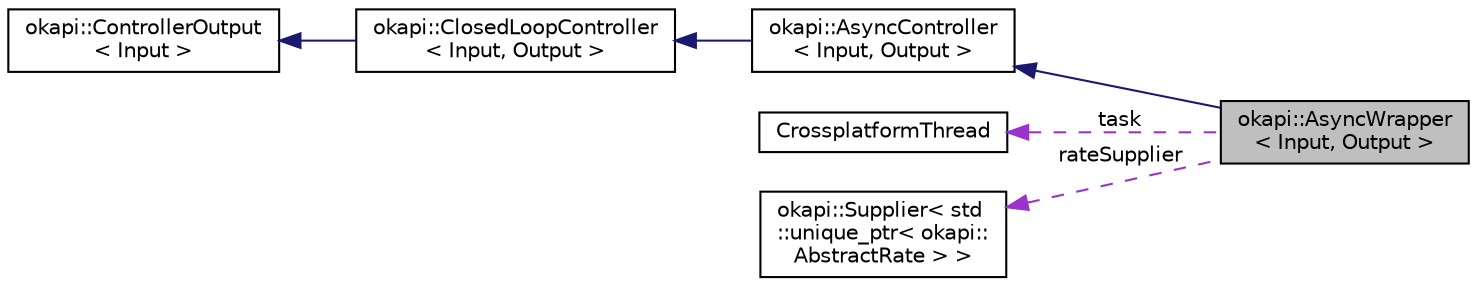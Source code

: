 digraph "okapi::AsyncWrapper&lt; Input, Output &gt;"
{
 // LATEX_PDF_SIZE
  edge [fontname="Helvetica",fontsize="10",labelfontname="Helvetica",labelfontsize="10"];
  node [fontname="Helvetica",fontsize="10",shape=record];
  rankdir="LR";
  Node1 [label="okapi::AsyncWrapper\l\< Input, Output \>",height=0.2,width=0.4,color="black", fillcolor="grey75", style="filled", fontcolor="black",tooltip=" "];
  Node2 -> Node1 [dir="back",color="midnightblue",fontsize="10",style="solid",fontname="Helvetica"];
  Node2 [label="okapi::AsyncController\l\< Input, Output \>",height=0.2,width=0.4,color="black", fillcolor="white", style="filled",URL="$classokapi_1_1AsyncController.html",tooltip=" "];
  Node3 -> Node2 [dir="back",color="midnightblue",fontsize="10",style="solid",fontname="Helvetica"];
  Node3 [label="okapi::ClosedLoopController\l\< Input, Output \>",height=0.2,width=0.4,color="black", fillcolor="white", style="filled",URL="$classokapi_1_1ClosedLoopController.html",tooltip=" "];
  Node4 -> Node3 [dir="back",color="midnightblue",fontsize="10",style="solid",fontname="Helvetica"];
  Node4 [label="okapi::ControllerOutput\l\< Input \>",height=0.2,width=0.4,color="black", fillcolor="white", style="filled",URL="$classokapi_1_1ControllerOutput.html",tooltip=" "];
  Node5 -> Node1 [dir="back",color="darkorchid3",fontsize="10",style="dashed",label=" task" ,fontname="Helvetica"];
  Node5 [label="CrossplatformThread",height=0.2,width=0.4,color="black", fillcolor="white", style="filled",URL="$classCrossplatformThread.html",tooltip=" "];
  Node6 -> Node1 [dir="back",color="darkorchid3",fontsize="10",style="dashed",label=" rateSupplier" ,fontname="Helvetica"];
  Node6 [label="okapi::Supplier\< std\l::unique_ptr\< okapi::\lAbstractRate \> \>",height=0.2,width=0.4,color="black", fillcolor="white", style="filled",URL="$classokapi_1_1Supplier.html",tooltip=" "];
}
